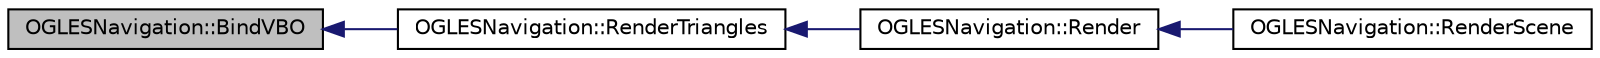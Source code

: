 digraph "OGLESNavigation::BindVBO"
{
  edge [fontname="Helvetica",fontsize="10",labelfontname="Helvetica",labelfontsize="10"];
  node [fontname="Helvetica",fontsize="10",shape=record];
  rankdir="LR";
  Node1 [label="OGLESNavigation::BindVBO",height=0.2,width=0.4,color="black", fillcolor="grey75", style="filled", fontcolor="black"];
  Node1 -> Node2 [dir="back",color="midnightblue",fontsize="10",style="solid",fontname="Helvetica"];
  Node2 [label="OGLESNavigation::RenderTriangles",height=0.2,width=0.4,color="black", fillcolor="white", style="filled",URL="$class_o_g_l_e_s_navigation.html#af690367bda054e63fa94a0feb54d66b9"];
  Node2 -> Node3 [dir="back",color="midnightblue",fontsize="10",style="solid",fontname="Helvetica"];
  Node3 [label="OGLESNavigation::Render",height=0.2,width=0.4,color="black", fillcolor="white", style="filled",URL="$class_o_g_l_e_s_navigation.html#ac58c075250528b934c91089a0055bb02"];
  Node3 -> Node4 [dir="back",color="midnightblue",fontsize="10",style="solid",fontname="Helvetica"];
  Node4 [label="OGLESNavigation::RenderScene",height=0.2,width=0.4,color="black", fillcolor="white", style="filled",URL="$class_o_g_l_e_s_navigation.html#a4d73567a360599959d26bf7ec08ab430"];
}
